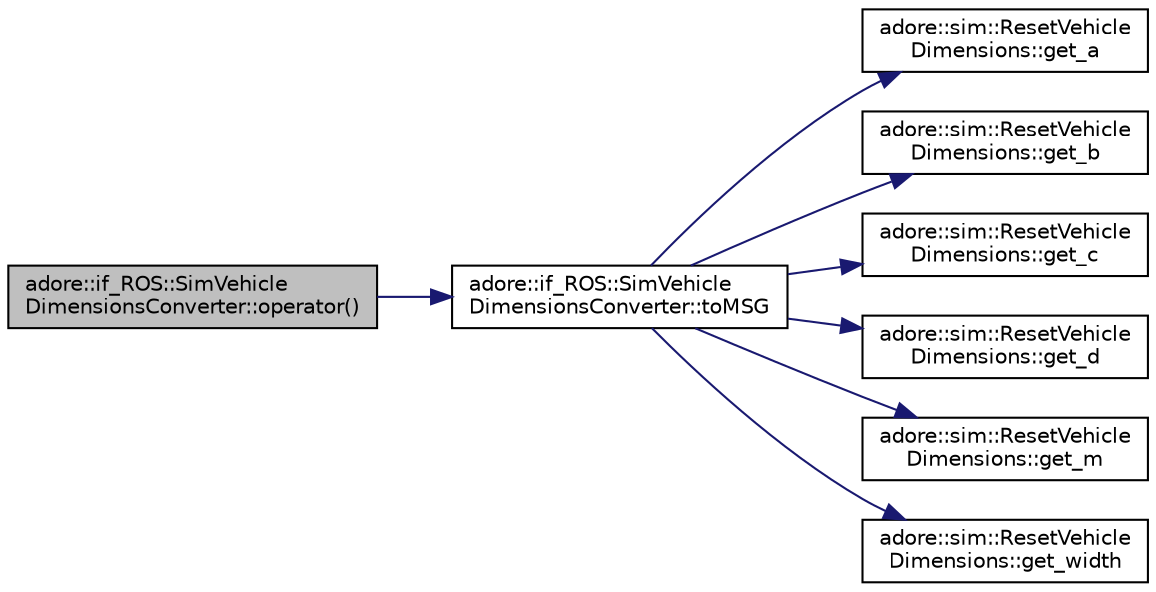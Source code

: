 digraph "adore::if_ROS::SimVehicleDimensionsConverter::operator()"
{
 // LATEX_PDF_SIZE
  edge [fontname="Helvetica",fontsize="10",labelfontname="Helvetica",labelfontsize="10"];
  node [fontname="Helvetica",fontsize="10",shape=record];
  rankdir="LR";
  Node1 [label="adore::if_ROS::SimVehicle\lDimensionsConverter::operator()",height=0.2,width=0.4,color="black", fillcolor="grey75", style="filled", fontcolor="black",tooltip=" "];
  Node1 -> Node2 [color="midnightblue",fontsize="10",style="solid",fontname="Helvetica"];
  Node2 [label="adore::if_ROS::SimVehicle\lDimensionsConverter::toMSG",height=0.2,width=0.4,color="black", fillcolor="white", style="filled",URL="$structadore_1_1if__ROS_1_1SimVehicleDimensionsConverter.html#a908c5e91d570a7b1034294966530ab28",tooltip=" "];
  Node2 -> Node3 [color="midnightblue",fontsize="10",style="solid",fontname="Helvetica"];
  Node3 [label="adore::sim::ResetVehicle\lDimensions::get_a",height=0.2,width=0.4,color="black", fillcolor="white", style="filled",URL="$structadore_1_1sim_1_1ResetVehicleDimensions.html#a3ff2feca1692fd0fbb7cad80ea31fd85",tooltip=" "];
  Node2 -> Node4 [color="midnightblue",fontsize="10",style="solid",fontname="Helvetica"];
  Node4 [label="adore::sim::ResetVehicle\lDimensions::get_b",height=0.2,width=0.4,color="black", fillcolor="white", style="filled",URL="$structadore_1_1sim_1_1ResetVehicleDimensions.html#aa65fd03b679b5554a60de15dbc17a28e",tooltip=" "];
  Node2 -> Node5 [color="midnightblue",fontsize="10",style="solid",fontname="Helvetica"];
  Node5 [label="adore::sim::ResetVehicle\lDimensions::get_c",height=0.2,width=0.4,color="black", fillcolor="white", style="filled",URL="$structadore_1_1sim_1_1ResetVehicleDimensions.html#a9bb79c0ff1e5b7b8948f5c0f981f0254",tooltip=" "];
  Node2 -> Node6 [color="midnightblue",fontsize="10",style="solid",fontname="Helvetica"];
  Node6 [label="adore::sim::ResetVehicle\lDimensions::get_d",height=0.2,width=0.4,color="black", fillcolor="white", style="filled",URL="$structadore_1_1sim_1_1ResetVehicleDimensions.html#a1457485555cb4fecfbf8393c48bf0847",tooltip=" "];
  Node2 -> Node7 [color="midnightblue",fontsize="10",style="solid",fontname="Helvetica"];
  Node7 [label="adore::sim::ResetVehicle\lDimensions::get_m",height=0.2,width=0.4,color="black", fillcolor="white", style="filled",URL="$structadore_1_1sim_1_1ResetVehicleDimensions.html#a6d737d0631dbf00ab558521fa99c912f",tooltip=" "];
  Node2 -> Node8 [color="midnightblue",fontsize="10",style="solid",fontname="Helvetica"];
  Node8 [label="adore::sim::ResetVehicle\lDimensions::get_width",height=0.2,width=0.4,color="black", fillcolor="white", style="filled",URL="$structadore_1_1sim_1_1ResetVehicleDimensions.html#ae4c19d61041b84ef7036a22c37561e87",tooltip=" "];
}
